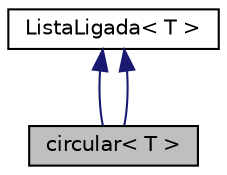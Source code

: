 digraph "circular&lt; T &gt;"
{
  edge [fontname="Helvetica",fontsize="10",labelfontname="Helvetica",labelfontsize="10"];
  node [fontname="Helvetica",fontsize="10",shape=record];
  Node1 [label="circular\< T \>",height=0.2,width=0.4,color="black", fillcolor="grey75", style="filled" fontcolor="black"];
  Node2 -> Node1 [dir="back",color="midnightblue",fontsize="10",style="solid"];
  Node2 [label="ListaLigada\< T \>",height=0.2,width=0.4,color="black", fillcolor="white", style="filled",URL="$classListaLigada.html"];
  Node2 -> Node1 [dir="back",color="midnightblue",fontsize="10",style="solid"];
}
